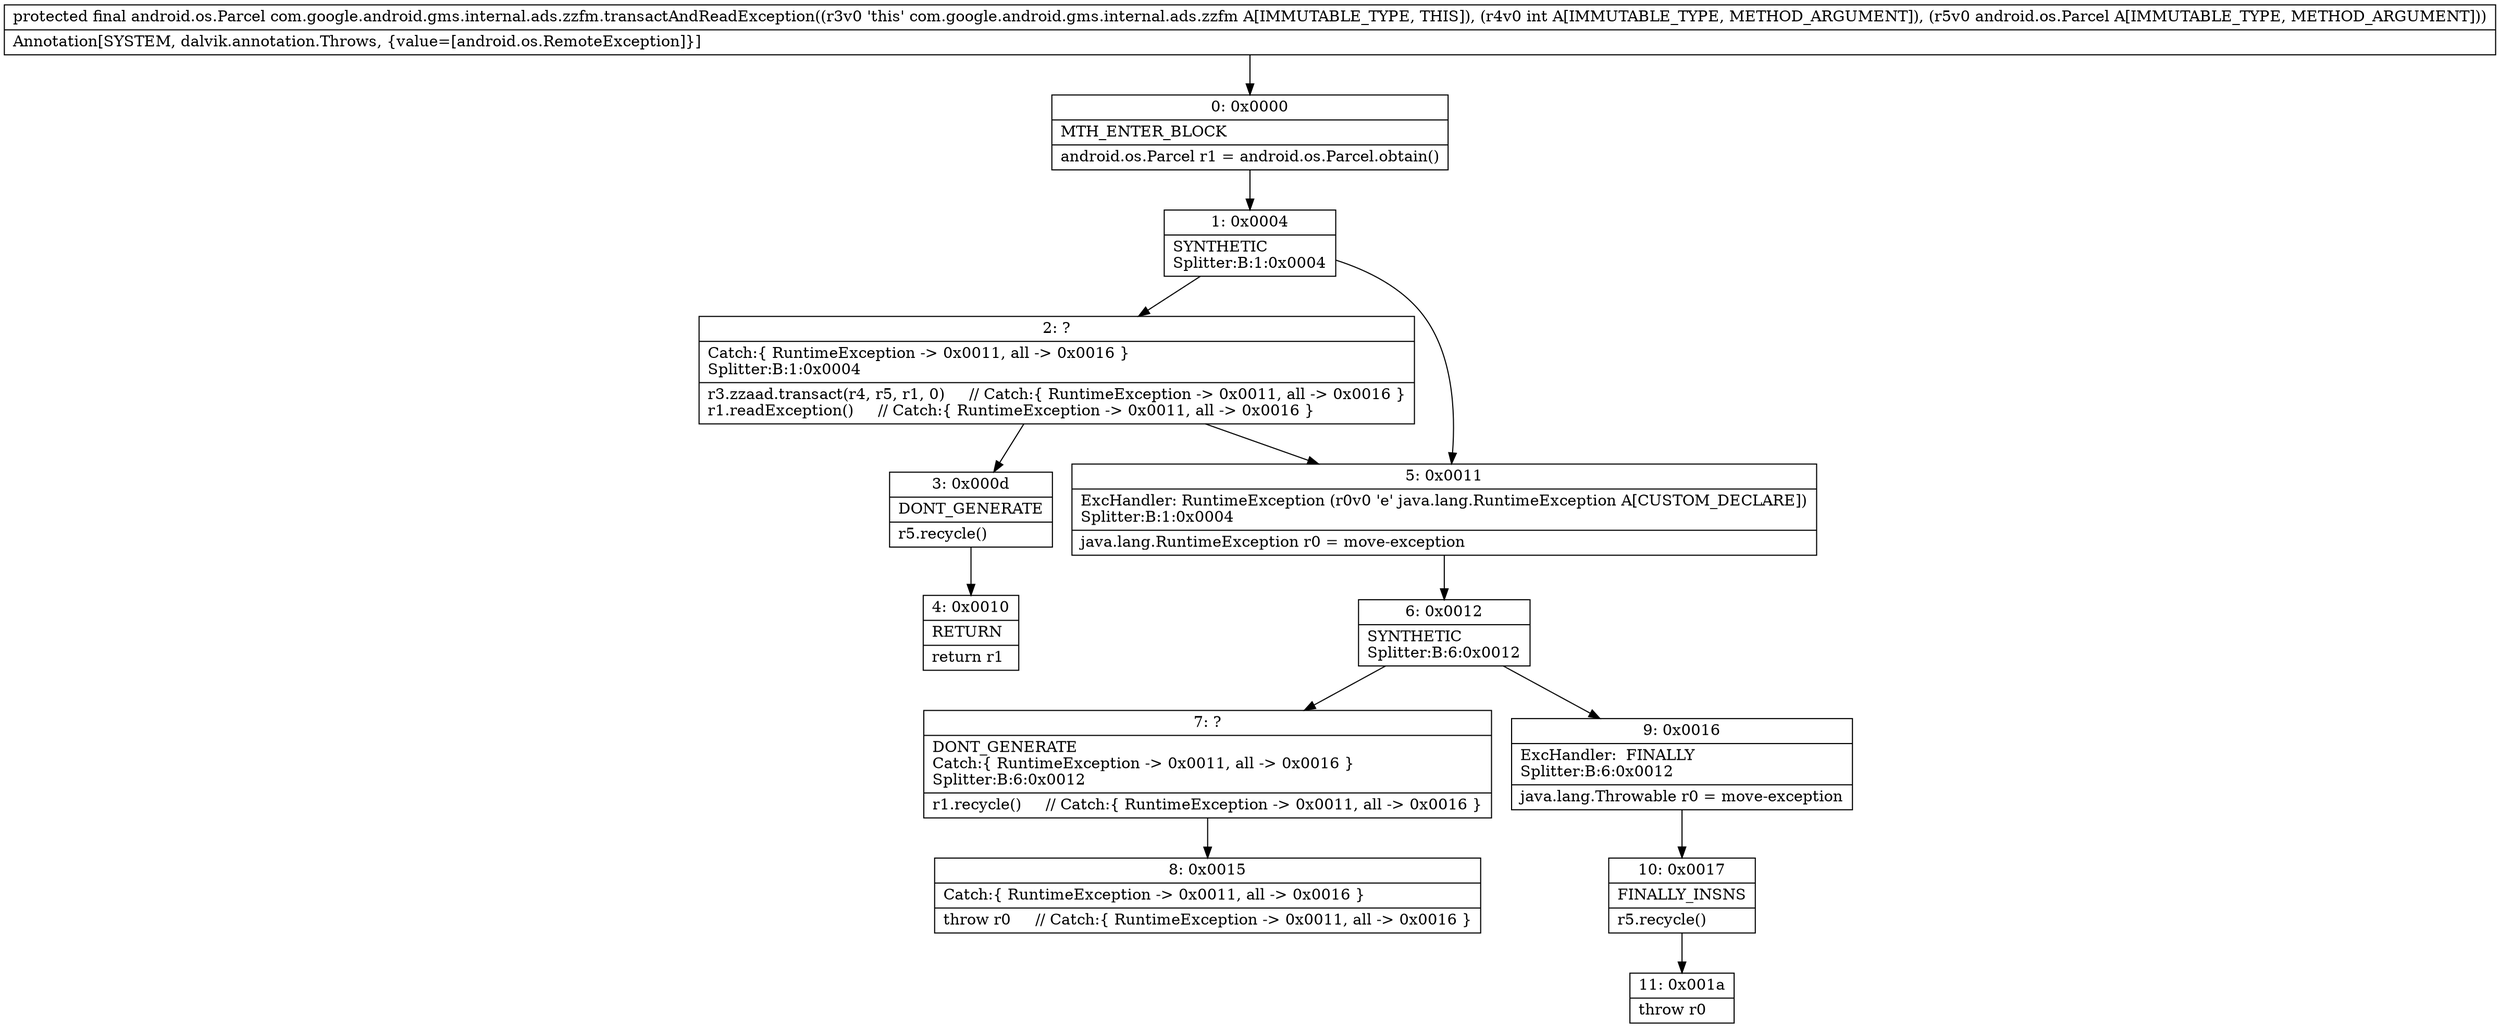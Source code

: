 digraph "CFG forcom.google.android.gms.internal.ads.zzfm.transactAndReadException(ILandroid\/os\/Parcel;)Landroid\/os\/Parcel;" {
Node_0 [shape=record,label="{0\:\ 0x0000|MTH_ENTER_BLOCK\l|android.os.Parcel r1 = android.os.Parcel.obtain()\l}"];
Node_1 [shape=record,label="{1\:\ 0x0004|SYNTHETIC\lSplitter:B:1:0x0004\l}"];
Node_2 [shape=record,label="{2\:\ ?|Catch:\{ RuntimeException \-\> 0x0011, all \-\> 0x0016 \}\lSplitter:B:1:0x0004\l|r3.zzaad.transact(r4, r5, r1, 0)     \/\/ Catch:\{ RuntimeException \-\> 0x0011, all \-\> 0x0016 \}\lr1.readException()     \/\/ Catch:\{ RuntimeException \-\> 0x0011, all \-\> 0x0016 \}\l}"];
Node_3 [shape=record,label="{3\:\ 0x000d|DONT_GENERATE\l|r5.recycle()\l}"];
Node_4 [shape=record,label="{4\:\ 0x0010|RETURN\l|return r1\l}"];
Node_5 [shape=record,label="{5\:\ 0x0011|ExcHandler: RuntimeException (r0v0 'e' java.lang.RuntimeException A[CUSTOM_DECLARE])\lSplitter:B:1:0x0004\l|java.lang.RuntimeException r0 = move\-exception\l}"];
Node_6 [shape=record,label="{6\:\ 0x0012|SYNTHETIC\lSplitter:B:6:0x0012\l}"];
Node_7 [shape=record,label="{7\:\ ?|DONT_GENERATE\lCatch:\{ RuntimeException \-\> 0x0011, all \-\> 0x0016 \}\lSplitter:B:6:0x0012\l|r1.recycle()     \/\/ Catch:\{ RuntimeException \-\> 0x0011, all \-\> 0x0016 \}\l}"];
Node_8 [shape=record,label="{8\:\ 0x0015|Catch:\{ RuntimeException \-\> 0x0011, all \-\> 0x0016 \}\l|throw r0     \/\/ Catch:\{ RuntimeException \-\> 0x0011, all \-\> 0x0016 \}\l}"];
Node_9 [shape=record,label="{9\:\ 0x0016|ExcHandler:  FINALLY\lSplitter:B:6:0x0012\l|java.lang.Throwable r0 = move\-exception\l}"];
Node_10 [shape=record,label="{10\:\ 0x0017|FINALLY_INSNS\l|r5.recycle()\l}"];
Node_11 [shape=record,label="{11\:\ 0x001a|throw r0\l}"];
MethodNode[shape=record,label="{protected final android.os.Parcel com.google.android.gms.internal.ads.zzfm.transactAndReadException((r3v0 'this' com.google.android.gms.internal.ads.zzfm A[IMMUTABLE_TYPE, THIS]), (r4v0 int A[IMMUTABLE_TYPE, METHOD_ARGUMENT]), (r5v0 android.os.Parcel A[IMMUTABLE_TYPE, METHOD_ARGUMENT]))  | Annotation[SYSTEM, dalvik.annotation.Throws, \{value=[android.os.RemoteException]\}]\l}"];
MethodNode -> Node_0;
Node_0 -> Node_1;
Node_1 -> Node_2;
Node_1 -> Node_5;
Node_2 -> Node_3;
Node_2 -> Node_5;
Node_3 -> Node_4;
Node_5 -> Node_6;
Node_6 -> Node_7;
Node_6 -> Node_9;
Node_7 -> Node_8;
Node_9 -> Node_10;
Node_10 -> Node_11;
}

